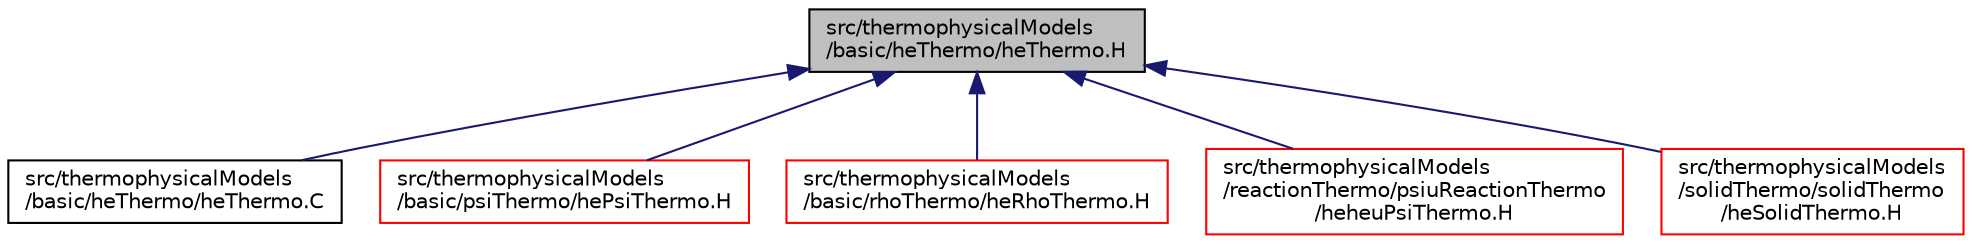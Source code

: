 digraph "src/thermophysicalModels/basic/heThermo/heThermo.H"
{
  bgcolor="transparent";
  edge [fontname="Helvetica",fontsize="10",labelfontname="Helvetica",labelfontsize="10"];
  node [fontname="Helvetica",fontsize="10",shape=record];
  Node1 [label="src/thermophysicalModels\l/basic/heThermo/heThermo.H",height=0.2,width=0.4,color="black", fillcolor="grey75", style="filled", fontcolor="black"];
  Node1 -> Node2 [dir="back",color="midnightblue",fontsize="10",style="solid",fontname="Helvetica"];
  Node2 [label="src/thermophysicalModels\l/basic/heThermo/heThermo.C",height=0.2,width=0.4,color="black",URL="$a10140.html"];
  Node1 -> Node3 [dir="back",color="midnightblue",fontsize="10",style="solid",fontname="Helvetica"];
  Node3 [label="src/thermophysicalModels\l/basic/psiThermo/hePsiThermo.H",height=0.2,width=0.4,color="red",URL="$a10146.html"];
  Node1 -> Node4 [dir="back",color="midnightblue",fontsize="10",style="solid",fontname="Helvetica"];
  Node4 [label="src/thermophysicalModels\l/basic/rhoThermo/heRhoThermo.H",height=0.2,width=0.4,color="red",URL="$a10151.html"];
  Node1 -> Node5 [dir="back",color="midnightblue",fontsize="10",style="solid",fontname="Helvetica"];
  Node5 [label="src/thermophysicalModels\l/reactionThermo/psiuReactionThermo\l/heheuPsiThermo.H",height=0.2,width=0.4,color="red",URL="$a10412.html"];
  Node1 -> Node6 [dir="back",color="midnightblue",fontsize="10",style="solid",fontname="Helvetica"];
  Node6 [label="src/thermophysicalModels\l/solidThermo/solidThermo\l/heSolidThermo.H",height=0.2,width=0.4,color="red",URL="$a10460.html"];
}
